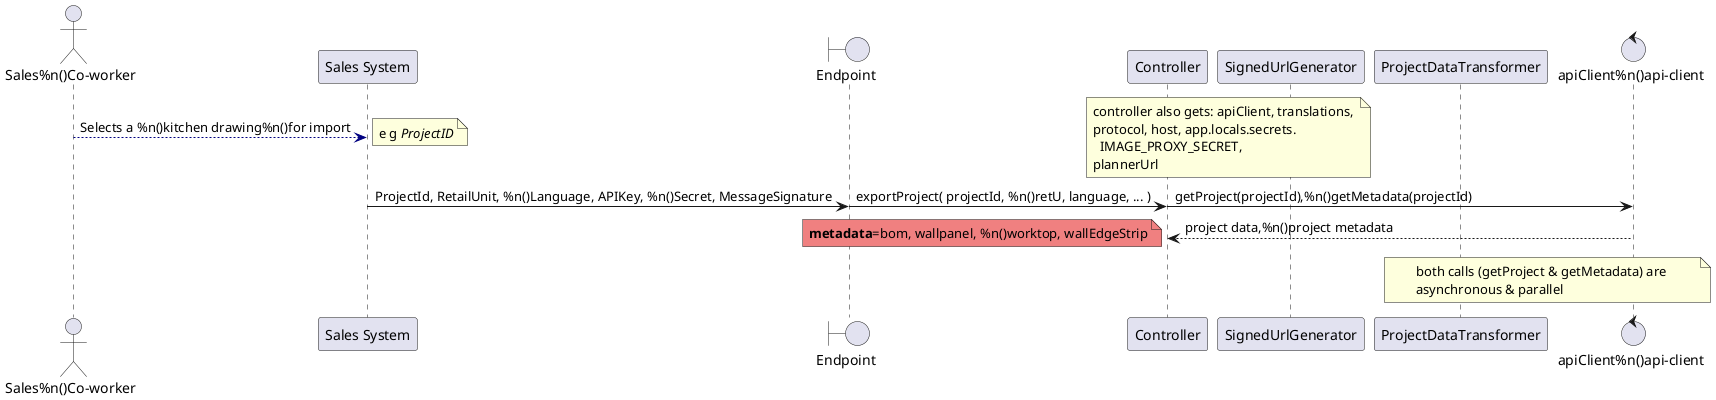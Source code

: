 {
  "sha1": "bh3o5xovu7v9e77siasg91bohiy4oqh",
  "insertion": {
    "when": "2024-05-30T20:48:22.086Z",
    "url": "https://forum.plantuml.net/10099/teoz-%26-note-over-a-b-does-not-work-vs-%26-note-over-a-does-work",
    "user": "plantuml@gmail.com"
  }
}
@startuml
!pragma teoz true


actor "Sales%n()Co-worker" as user
participant "Sales System" as som
boundary "Endpoint" as endpointA
participant "Controller" as controller

participant "SignedUrlGenerator" as urlGen
participant "ProjectDataTransformer" as projectDataTransformer
control "apiClient%n()api-client" as apiClient

' ---- FLOW  -----------
user -[#navy]-> som: Selects a %n()kitchen drawing%n()for import
note right: e g //ProjectID//

' & note over controller works. & over two participants does not.
& note over controller, urlGen
controller also gets: apiClient, translations, 
protocol, host, app.locals.secrets.
  IMAGE_PROXY_SECRET, 
plannerUrl
end note


som -> endpointA: ProjectId, RetailUnit, %n()Language, APIKey, %n()Secret, MessageSignature
& endpointA -> controller: exportProject( projectId, %n()retU, language, ... )
& controller -> apiClient: getProject(projectId),%n()getMetadata(projectId)
apiClient --> controller: project data,%n()project metadata
note left #LightCoral: **metadata**=bom, wallpanel, %n()worktop, wallEdgeStrip
note over projectDataTransformer, apiClient
both calls (getProject & getMetadata) are 
asynchronous & parallel
end note
@enduml
